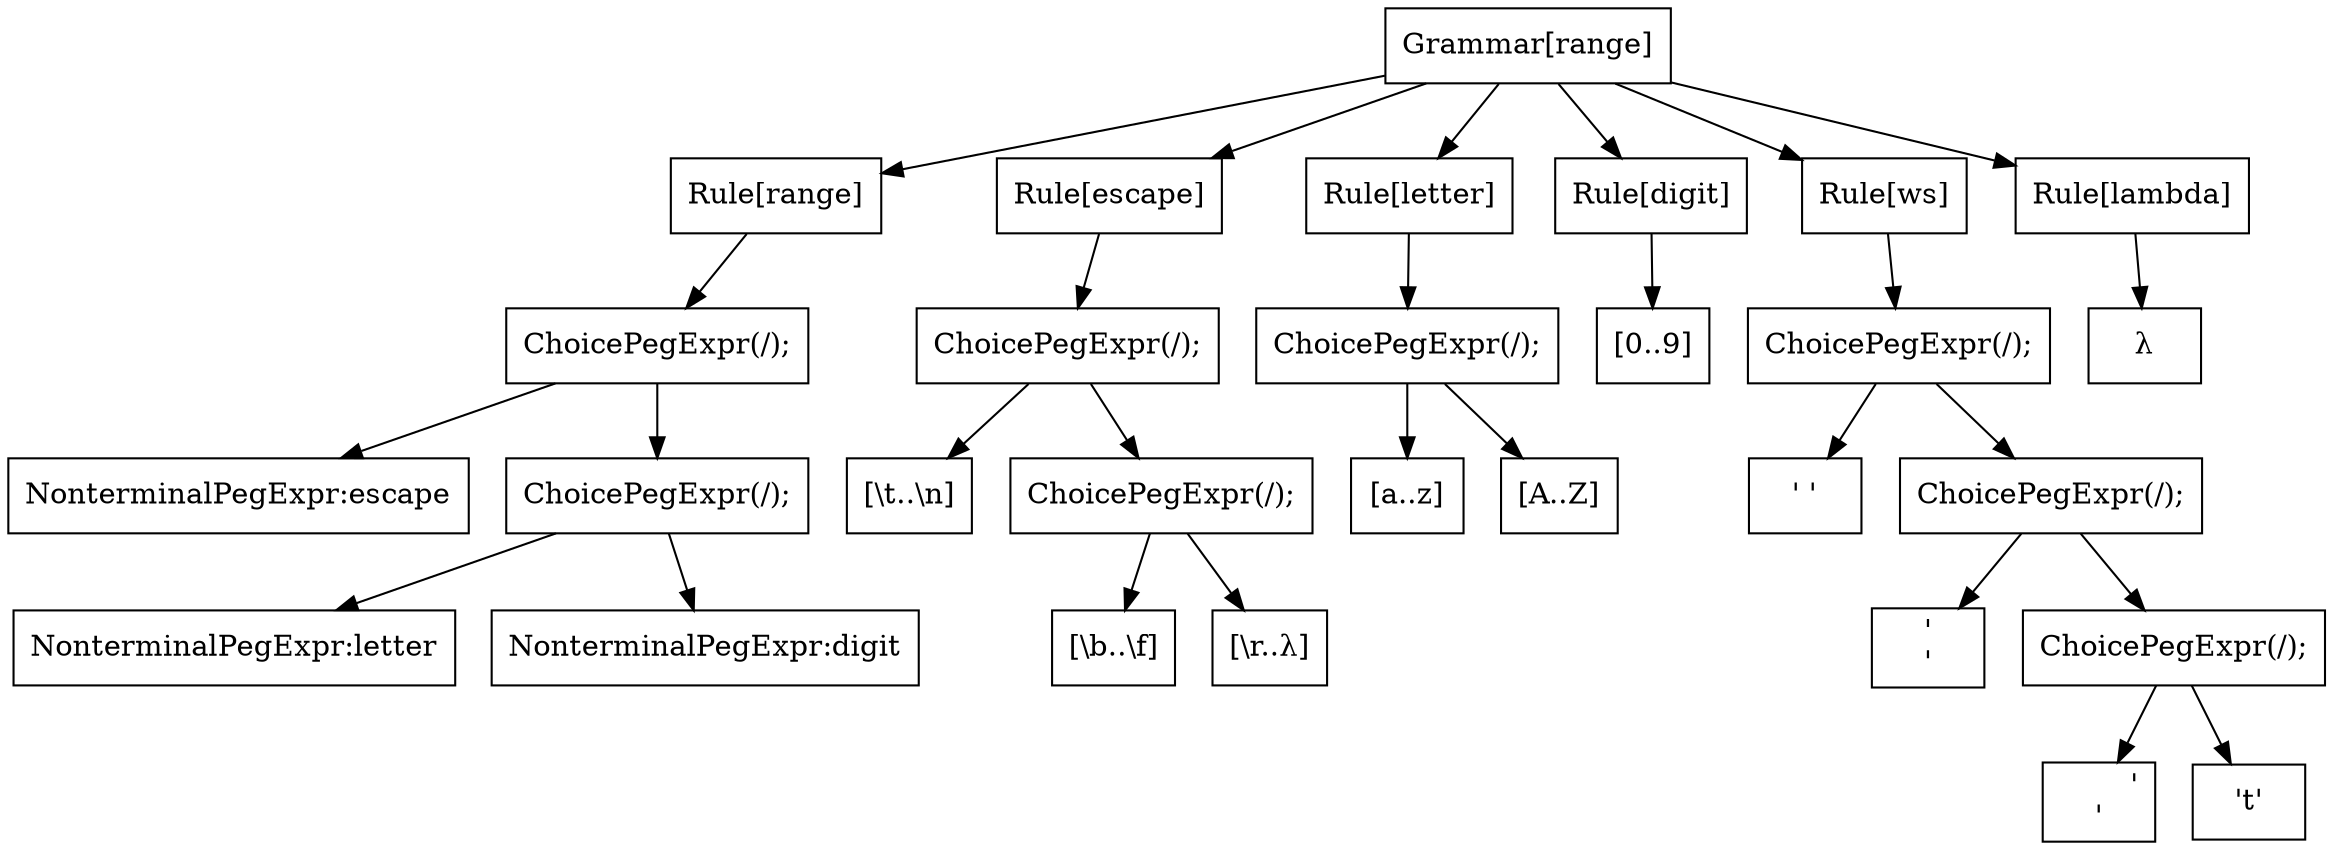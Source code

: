 Digraph range {
  node [shape="box"];
  grammar [label = "Grammar[range]"];

  rangeRule [label = "Rule[range]"];
  grammar -> rangeRule;
  choicePeg0 [label = "ChoicePegExpr(/);"];
  rangeRule -> choicePeg0;
  NonterminalPeg1 [label = "NonterminalPegExpr:escape"];
  choicePeg0 -> NonterminalPeg1;
  choicePeg2 [label = "ChoicePegExpr(/);"];
  choicePeg0 -> choicePeg2;
  NonterminalPeg3 [label = "NonterminalPegExpr:letter"];
  choicePeg2 -> NonterminalPeg3;
  NonterminalPeg4 [label = "NonterminalPegExpr:digit"];
  choicePeg2 -> NonterminalPeg4;
  escapeRule [label = "Rule[escape]"];
  grammar -> escapeRule;
  choicePeg5 [label = "ChoicePegExpr(/);"];
  escapeRule -> choicePeg5;
  rangePeg6 [label = "[\\t..\\n]"];
  choicePeg5 -> rangePeg6;
  choicePeg7 [label = "ChoicePegExpr(/);"];
  choicePeg5 -> choicePeg7;
  rangePeg8 [label = "[\\b..\\f]"];
  choicePeg7 -> rangePeg8;
  rangePeg9 [label = "[\\r..λ]"];
  choicePeg7 -> rangePeg9;
  letterRule [label = "Rule[letter]"];
  grammar -> letterRule;
  choicePeg10 [label = "ChoicePegExpr(/);"];
  letterRule -> choicePeg10;
  rangePeg11 [label = "[a..z]"];
  choicePeg10 -> rangePeg11;
  rangePeg12 [label = "[A..Z]"];
  choicePeg10 -> rangePeg12;
  digitRule [label = "Rule[digit]"];
  grammar -> digitRule;
  rangePeg13 [label = "[0..9]"];
  digitRule -> rangePeg13;
  wsRule [label = "Rule[ws]"];
  grammar -> wsRule;
  choicePeg14 [label = "ChoicePegExpr(/);"];
  wsRule -> choicePeg14;
  LiteralPeg15 [label = "' '"];
  choicePeg14 -> LiteralPeg15;
  choicePeg16 [label = "ChoicePegExpr(/);"];
  choicePeg14 -> choicePeg16;
  LiteralPeg17 [label = "'\n'"];
  choicePeg16 -> LiteralPeg17;
  choicePeg18 [label = "ChoicePegExpr(/);"];
  choicePeg16 -> choicePeg18;
  LiteralPeg19 [label = "'\r'"];
  choicePeg18 -> LiteralPeg19;
  LiteralPeg20 [label = "'\t'"];
  choicePeg18 -> LiteralPeg20;
  lambdaRule [label = "Rule[lambda]"];
  grammar -> lambdaRule;
  LambdaPeg21 [label = "λ"];
  lambdaRule -> LambdaPeg21;
}